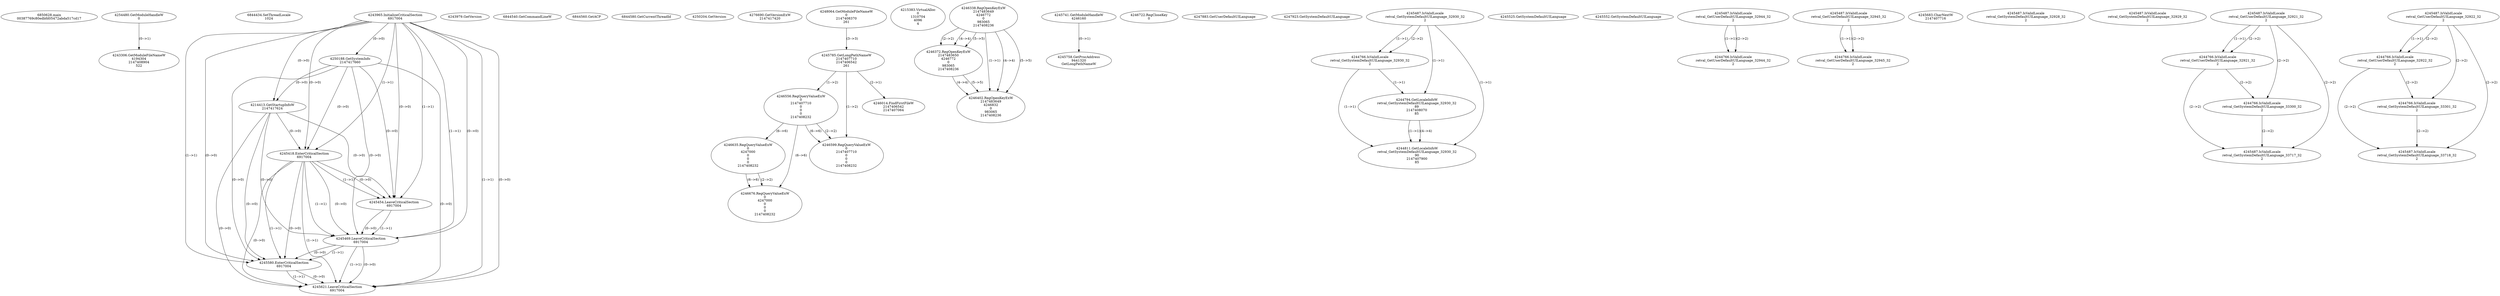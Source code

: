 // Global SCDG with merge call
digraph {
	0 [label="6850628.main
00387769c80edbfd05472abda517cd17"]
	1 [label="4254480.GetModuleHandleW
0"]
	2 [label="6844434.SetThreadLocale
1024"]
	3 [label="4243965.InitializeCriticalSection
6917004"]
	4 [label="4243979.GetVersion
"]
	5 [label="4250188.GetSystemInfo
2147417660"]
	3 -> 5 [label="(0-->0)"]
	6 [label="6844540.GetCommandLineW
"]
	7 [label="4214413.GetStartupInfoW
2147417624"]
	3 -> 7 [label="(0-->0)"]
	5 -> 7 [label="(0-->0)"]
	8 [label="6844560.GetACP
"]
	9 [label="6844580.GetCurrentThreadId
"]
	10 [label="4250204.GetVersion
"]
	11 [label="4276690.GetVersionExW
2147417420"]
	12 [label="4243306.GetModuleFileNameW
4194304
2147408904
522"]
	1 -> 12 [label="(0-->1)"]
	13 [label="4248064.GetModuleFileNameW
0
2147408370
261"]
	14 [label="4215383.VirtualAlloc
0
1310704
4096
4"]
	15 [label="4246338.RegOpenKeyExW
2147483649
4246772
0
983065
2147408236"]
	16 [label="4246372.RegOpenKeyExW
2147483650
4246772
0
983065
2147408236"]
	15 -> 16 [label="(2-->2)"]
	15 -> 16 [label="(4-->4)"]
	15 -> 16 [label="(5-->5)"]
	17 [label="4245741.GetModuleHandleW
4246160"]
	18 [label="4245758.GetProcAddress
9441320
GetLongPathNameW"]
	17 -> 18 [label="(0-->1)"]
	19 [label="4245785.GetLongPathNameW
2147407710
2147406542
261"]
	13 -> 19 [label="(3-->3)"]
	20 [label="4246556.RegQueryValueExW
0
2147407710
0
0
0
2147408232"]
	19 -> 20 [label="(1-->2)"]
	21 [label="4246599.RegQueryValueExW
0
2147407710
0
0
0
2147408232"]
	19 -> 21 [label="(1-->2)"]
	20 -> 21 [label="(2-->2)"]
	20 -> 21 [label="(6-->6)"]
	22 [label="4246722.RegCloseKey
0"]
	23 [label="4247883.GetUserDefaultUILanguage
"]
	24 [label="4245418.EnterCriticalSection
6917004"]
	3 -> 24 [label="(1-->1)"]
	3 -> 24 [label="(0-->0)"]
	5 -> 24 [label="(0-->0)"]
	7 -> 24 [label="(0-->0)"]
	25 [label="4245454.LeaveCriticalSection
6917004"]
	3 -> 25 [label="(1-->1)"]
	24 -> 25 [label="(1-->1)"]
	3 -> 25 [label="(0-->0)"]
	5 -> 25 [label="(0-->0)"]
	7 -> 25 [label="(0-->0)"]
	24 -> 25 [label="(0-->0)"]
	26 [label="4247923.GetSystemDefaultUILanguage
"]
	27 [label="4245469.LeaveCriticalSection
6917004"]
	3 -> 27 [label="(1-->1)"]
	24 -> 27 [label="(1-->1)"]
	25 -> 27 [label="(1-->1)"]
	3 -> 27 [label="(0-->0)"]
	5 -> 27 [label="(0-->0)"]
	7 -> 27 [label="(0-->0)"]
	24 -> 27 [label="(0-->0)"]
	25 -> 27 [label="(0-->0)"]
	28 [label="4245487.IsValidLocale
retval_GetSystemDefaultUILanguage_32930_32
2"]
	29 [label="4244766.IsValidLocale
retval_GetSystemDefaultUILanguage_32930_32
2"]
	28 -> 29 [label="(1-->1)"]
	28 -> 29 [label="(2-->2)"]
	30 [label="4244794.GetLocaleInfoW
retval_GetSystemDefaultUILanguage_32930_32
89
2147408070
85"]
	28 -> 30 [label="(1-->1)"]
	29 -> 30 [label="(1-->1)"]
	31 [label="4244811.GetLocaleInfoW
retval_GetSystemDefaultUILanguage_32930_32
90
2147407900
85"]
	28 -> 31 [label="(1-->1)"]
	29 -> 31 [label="(1-->1)"]
	30 -> 31 [label="(1-->1)"]
	30 -> 31 [label="(4-->4)"]
	32 [label="4245525.GetSystemDefaultUILanguage
"]
	33 [label="4245552.GetSystemDefaultUILanguage
"]
	34 [label="4246635.RegQueryValueExW
0
4247000
0
0
0
2147408232"]
	20 -> 34 [label="(6-->6)"]
	35 [label="4246676.RegQueryValueExW
0
4247000
0
0
0
2147408232"]
	34 -> 35 [label="(2-->2)"]
	20 -> 35 [label="(6-->6)"]
	34 -> 35 [label="(6-->6)"]
	36 [label="4245487.IsValidLocale
retval_GetUserDefaultUILanguage_32944_32
2"]
	37 [label="4244766.IsValidLocale
retval_GetUserDefaultUILanguage_32944_32
2"]
	36 -> 37 [label="(1-->1)"]
	36 -> 37 [label="(2-->2)"]
	38 [label="4245487.IsValidLocale
retval_GetUserDefaultUILanguage_32945_32
2"]
	39 [label="4244766.IsValidLocale
retval_GetUserDefaultUILanguage_32945_32
2"]
	38 -> 39 [label="(1-->1)"]
	38 -> 39 [label="(2-->2)"]
	40 [label="4245683.CharNextW
2147407716"]
	41 [label="4245487.IsValidLocale
retval_GetSystemDefaultUILanguage_32928_32
2"]
	42 [label="4245487.IsValidLocale
retval_GetSystemDefaultUILanguage_32929_32
2"]
	43 [label="4246014.FindFirstFileW
2147406542
2147407064"]
	19 -> 43 [label="(2-->1)"]
	44 [label="4245487.IsValidLocale
retval_GetUserDefaultUILanguage_32921_32
2"]
	45 [label="4244766.IsValidLocale
retval_GetUserDefaultUILanguage_32921_32
2"]
	44 -> 45 [label="(1-->1)"]
	44 -> 45 [label="(2-->2)"]
	46 [label="4244766.IsValidLocale
retval_GetSystemDefaultUILanguage_33300_32
2"]
	44 -> 46 [label="(2-->2)"]
	45 -> 46 [label="(2-->2)"]
	47 [label="4245580.EnterCriticalSection
6917004"]
	3 -> 47 [label="(1-->1)"]
	24 -> 47 [label="(1-->1)"]
	27 -> 47 [label="(1-->1)"]
	3 -> 47 [label="(0-->0)"]
	5 -> 47 [label="(0-->0)"]
	7 -> 47 [label="(0-->0)"]
	24 -> 47 [label="(0-->0)"]
	27 -> 47 [label="(0-->0)"]
	48 [label="4245621.LeaveCriticalSection
6917004"]
	3 -> 48 [label="(1-->1)"]
	24 -> 48 [label="(1-->1)"]
	27 -> 48 [label="(1-->1)"]
	47 -> 48 [label="(1-->1)"]
	3 -> 48 [label="(0-->0)"]
	5 -> 48 [label="(0-->0)"]
	7 -> 48 [label="(0-->0)"]
	24 -> 48 [label="(0-->0)"]
	27 -> 48 [label="(0-->0)"]
	47 -> 48 [label="(0-->0)"]
	49 [label="4245487.IsValidLocale
retval_GetSystemDefaultUILanguage_33717_32
2"]
	44 -> 49 [label="(2-->2)"]
	45 -> 49 [label="(2-->2)"]
	46 -> 49 [label="(2-->2)"]
	50 [label="4246402.RegOpenKeyExW
2147483649
4246832
0
983065
2147408236"]
	15 -> 50 [label="(1-->1)"]
	15 -> 50 [label="(4-->4)"]
	16 -> 50 [label="(4-->4)"]
	15 -> 50 [label="(5-->5)"]
	16 -> 50 [label="(5-->5)"]
	51 [label="4245487.IsValidLocale
retval_GetUserDefaultUILanguage_32922_32
2"]
	52 [label="4244766.IsValidLocale
retval_GetUserDefaultUILanguage_32922_32
2"]
	51 -> 52 [label="(1-->1)"]
	51 -> 52 [label="(2-->2)"]
	53 [label="4244766.IsValidLocale
retval_GetSystemDefaultUILanguage_33301_32
2"]
	51 -> 53 [label="(2-->2)"]
	52 -> 53 [label="(2-->2)"]
	54 [label="4245487.IsValidLocale
retval_GetSystemDefaultUILanguage_33718_32
2"]
	51 -> 54 [label="(2-->2)"]
	52 -> 54 [label="(2-->2)"]
	53 -> 54 [label="(2-->2)"]
}
